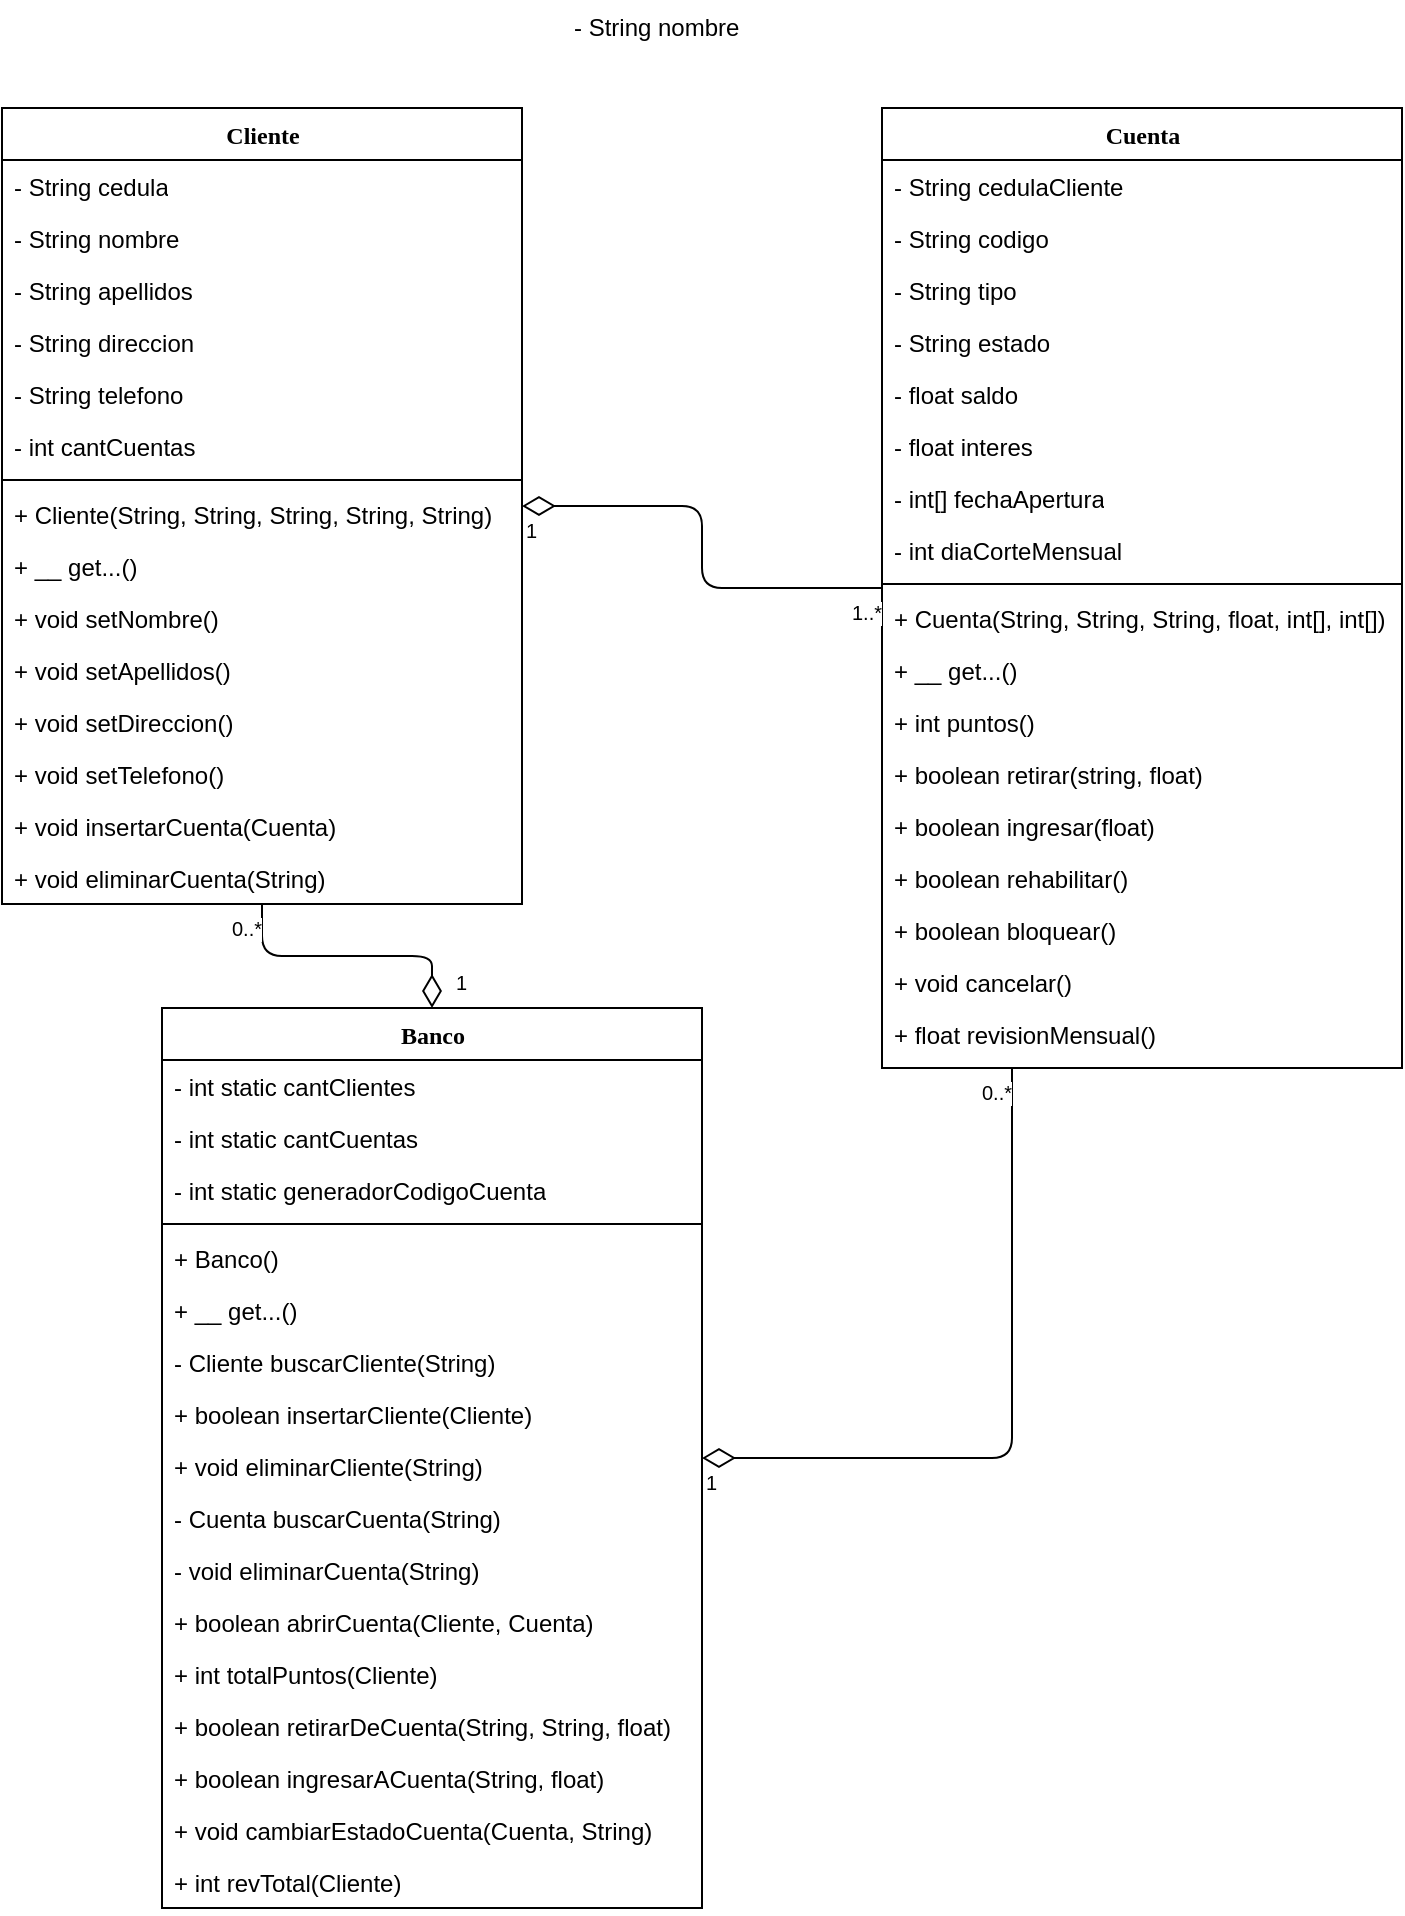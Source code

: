 <mxfile pages="1" version="11.2.4" type="device"><diagram name="Page-1" id="9f46799a-70d6-7492-0946-bef42562c5a5"><mxGraphModel dx="429" dy="827" grid="1" gridSize="10" guides="1" tooltips="1" connect="1" arrows="1" fold="1" page="1" pageScale="1" pageWidth="1100" pageHeight="850" background="#ffffff" math="0" shadow="0"><root><mxCell id="0"/><mxCell id="1" parent="0"/><mxCell id="78961159f06e98e8-17" value="Cliente&lt;br&gt;" style="swimlane;html=1;fontStyle=1;align=center;verticalAlign=top;childLayout=stackLayout;horizontal=1;startSize=26;horizontalStack=0;resizeParent=1;resizeLast=0;collapsible=1;marginBottom=0;swimlaneFillColor=#ffffff;rounded=0;shadow=0;comic=0;labelBackgroundColor=none;strokeColor=#000000;strokeWidth=1;fillColor=none;fontFamily=Verdana;fontSize=12;fontColor=#000000;" parent="1" vertex="1"><mxGeometry x="140" y="84" width="260" height="398" as="geometry"><mxRectangle x="480" y="70.5" width="70" height="26" as="alternateBounds"/></mxGeometry></mxCell><mxCell id="78961159f06e98e8-21" value="- String cedula" style="text;html=1;strokeColor=none;fillColor=none;align=left;verticalAlign=top;spacingLeft=4;spacingRight=4;whiteSpace=wrap;overflow=hidden;rotatable=0;points=[[0,0.5],[1,0.5]];portConstraint=eastwest;" parent="78961159f06e98e8-17" vertex="1"><mxGeometry y="26" width="260" height="26" as="geometry"/></mxCell><mxCell id="WXeB4Uw4IoLeHOZF_pMm-1" value="- String nombre" style="text;html=1;strokeColor=none;fillColor=none;align=left;verticalAlign=top;spacingLeft=4;spacingRight=4;whiteSpace=wrap;overflow=hidden;rotatable=0;points=[[0,0.5],[1,0.5]];portConstraint=eastwest;" parent="78961159f06e98e8-17" vertex="1"><mxGeometry y="52" width="260" height="26" as="geometry"/></mxCell><mxCell id="78961159f06e98e8-24" value="- String apellidos" style="text;html=1;strokeColor=none;fillColor=none;align=left;verticalAlign=top;spacingLeft=4;spacingRight=4;whiteSpace=wrap;overflow=hidden;rotatable=0;points=[[0,0.5],[1,0.5]];portConstraint=eastwest;" parent="78961159f06e98e8-17" vertex="1"><mxGeometry y="78" width="260" height="26" as="geometry"/></mxCell><mxCell id="WXeB4Uw4IoLeHOZF_pMm-3" value="- String direccion" style="text;html=1;strokeColor=none;fillColor=none;align=left;verticalAlign=top;spacingLeft=4;spacingRight=4;whiteSpace=wrap;overflow=hidden;rotatable=0;points=[[0,0.5],[1,0.5]];portConstraint=eastwest;" parent="78961159f06e98e8-17" vertex="1"><mxGeometry y="104" width="260" height="26" as="geometry"/></mxCell><mxCell id="WXeB4Uw4IoLeHOZF_pMm-4" value="- String telefono" style="text;html=1;strokeColor=none;fillColor=none;align=left;verticalAlign=top;spacingLeft=4;spacingRight=4;whiteSpace=wrap;overflow=hidden;rotatable=0;points=[[0,0.5],[1,0.5]];portConstraint=eastwest;" parent="78961159f06e98e8-17" vertex="1"><mxGeometry y="130" width="260" height="26" as="geometry"/></mxCell><mxCell id="WXeB4Uw4IoLeHOZF_pMm-57" value="- int cantCuentas" style="text;html=1;strokeColor=none;fillColor=none;align=left;verticalAlign=top;spacingLeft=4;spacingRight=4;whiteSpace=wrap;overflow=hidden;rotatable=0;points=[[0,0.5],[1,0.5]];portConstraint=eastwest;" parent="78961159f06e98e8-17" vertex="1"><mxGeometry y="156" width="260" height="26" as="geometry"/></mxCell><mxCell id="78961159f06e98e8-19" value="" style="line;html=1;strokeWidth=1;fillColor=none;align=left;verticalAlign=middle;spacingTop=-1;spacingLeft=3;spacingRight=3;rotatable=0;labelPosition=right;points=[];portConstraint=eastwest;" parent="78961159f06e98e8-17" vertex="1"><mxGeometry y="182" width="260" height="8" as="geometry"/></mxCell><mxCell id="WXeB4Uw4IoLeHOZF_pMm-47" value="+ Cliente(String, String, String, String, String)" style="text;html=1;strokeColor=none;fillColor=none;align=left;verticalAlign=top;spacingLeft=4;spacingRight=4;whiteSpace=wrap;overflow=hidden;rotatable=0;points=[[0,0.5],[1,0.5]];portConstraint=eastwest;" parent="78961159f06e98e8-17" vertex="1"><mxGeometry y="190" width="260" height="26" as="geometry"/></mxCell><mxCell id="78961159f06e98e8-27" value="+ __ get...()" style="text;html=1;strokeColor=none;fillColor=none;align=left;verticalAlign=top;spacingLeft=4;spacingRight=4;whiteSpace=wrap;overflow=hidden;rotatable=0;points=[[0,0.5],[1,0.5]];portConstraint=eastwest;" parent="78961159f06e98e8-17" vertex="1"><mxGeometry y="216" width="260" height="26" as="geometry"/></mxCell><mxCell id="WXeB4Uw4IoLeHOZF_pMm-74" value="+ void setNombre()" style="text;html=1;strokeColor=none;fillColor=none;align=left;verticalAlign=top;spacingLeft=4;spacingRight=4;whiteSpace=wrap;overflow=hidden;rotatable=0;points=[[0,0.5],[1,0.5]];portConstraint=eastwest;" parent="78961159f06e98e8-17" vertex="1"><mxGeometry y="242" width="260" height="26" as="geometry"/></mxCell><mxCell id="WXeB4Uw4IoLeHOZF_pMm-75" value="+ void setApellidos()" style="text;html=1;strokeColor=none;fillColor=none;align=left;verticalAlign=top;spacingLeft=4;spacingRight=4;whiteSpace=wrap;overflow=hidden;rotatable=0;points=[[0,0.5],[1,0.5]];portConstraint=eastwest;" parent="78961159f06e98e8-17" vertex="1"><mxGeometry y="268" width="260" height="26" as="geometry"/></mxCell><mxCell id="WXeB4Uw4IoLeHOZF_pMm-71" value="+ void setDireccion()" style="text;html=1;strokeColor=none;fillColor=none;align=left;verticalAlign=top;spacingLeft=4;spacingRight=4;whiteSpace=wrap;overflow=hidden;rotatable=0;points=[[0,0.5],[1,0.5]];portConstraint=eastwest;" parent="78961159f06e98e8-17" vertex="1"><mxGeometry y="294" width="260" height="26" as="geometry"/></mxCell><mxCell id="WXeB4Uw4IoLeHOZF_pMm-72" value="+ void setTelefono()" style="text;html=1;strokeColor=none;fillColor=none;align=left;verticalAlign=top;spacingLeft=4;spacingRight=4;whiteSpace=wrap;overflow=hidden;rotatable=0;points=[[0,0.5],[1,0.5]];portConstraint=eastwest;" parent="78961159f06e98e8-17" vertex="1"><mxGeometry y="320" width="260" height="26" as="geometry"/></mxCell><mxCell id="WXeB4Uw4IoLeHOZF_pMm-79" value="+ void insertarCuenta(Cuenta)" style="text;html=1;strokeColor=none;fillColor=none;align=left;verticalAlign=top;spacingLeft=4;spacingRight=4;whiteSpace=wrap;overflow=hidden;rotatable=0;points=[[0,0.5],[1,0.5]];portConstraint=eastwest;" parent="78961159f06e98e8-17" vertex="1"><mxGeometry y="346" width="260" height="26" as="geometry"/></mxCell><mxCell id="WXeB4Uw4IoLeHOZF_pMm-81" value="+ void eliminarCuenta(String)" style="text;html=1;strokeColor=none;fillColor=none;align=left;verticalAlign=top;spacingLeft=4;spacingRight=4;whiteSpace=wrap;overflow=hidden;rotatable=0;points=[[0,0.5],[1,0.5]];portConstraint=eastwest;" parent="78961159f06e98e8-17" vertex="1"><mxGeometry y="372" width="260" height="26" as="geometry"/></mxCell><mxCell id="WXeB4Uw4IoLeHOZF_pMm-2" value="- String nombre" style="text;html=1;strokeColor=none;fillColor=none;align=left;verticalAlign=top;spacingLeft=4;spacingRight=4;whiteSpace=wrap;overflow=hidden;rotatable=0;points=[[0,0.5],[1,0.5]];portConstraint=eastwest;" parent="1" vertex="1"><mxGeometry x="420" y="30" width="160" height="26" as="geometry"/></mxCell><mxCell id="WXeB4Uw4IoLeHOZF_pMm-5" value="Cuenta" style="swimlane;html=1;fontStyle=1;align=center;verticalAlign=top;childLayout=stackLayout;horizontal=1;startSize=26;horizontalStack=0;resizeParent=1;resizeLast=0;collapsible=1;marginBottom=0;swimlaneFillColor=#ffffff;rounded=0;shadow=0;comic=0;labelBackgroundColor=none;strokeColor=#000000;strokeWidth=1;fillColor=none;fontFamily=Verdana;fontSize=12;fontColor=#000000;" parent="1" vertex="1"><mxGeometry x="580" y="84" width="260" height="480" as="geometry"><mxRectangle x="480" y="70.5" width="70" height="26" as="alternateBounds"/></mxGeometry></mxCell><mxCell id="WXeB4Uw4IoLeHOZF_pMm-80" value="- String cedulaCliente" style="text;html=1;strokeColor=none;fillColor=none;align=left;verticalAlign=top;spacingLeft=4;spacingRight=4;whiteSpace=wrap;overflow=hidden;rotatable=0;points=[[0,0.5],[1,0.5]];portConstraint=eastwest;" parent="WXeB4Uw4IoLeHOZF_pMm-5" vertex="1"><mxGeometry y="26" width="260" height="26" as="geometry"/></mxCell><mxCell id="WXeB4Uw4IoLeHOZF_pMm-7" value="- String codigo" style="text;html=1;strokeColor=none;fillColor=none;align=left;verticalAlign=top;spacingLeft=4;spacingRight=4;whiteSpace=wrap;overflow=hidden;rotatable=0;points=[[0,0.5],[1,0.5]];portConstraint=eastwest;" parent="WXeB4Uw4IoLeHOZF_pMm-5" vertex="1"><mxGeometry y="52" width="260" height="26" as="geometry"/></mxCell><mxCell id="WXeB4Uw4IoLeHOZF_pMm-6" value="- String tipo" style="text;html=1;strokeColor=none;fillColor=none;align=left;verticalAlign=top;spacingLeft=4;spacingRight=4;whiteSpace=wrap;overflow=hidden;rotatable=0;points=[[0,0.5],[1,0.5]];portConstraint=eastwest;" parent="WXeB4Uw4IoLeHOZF_pMm-5" vertex="1"><mxGeometry y="78" width="260" height="26" as="geometry"/></mxCell><mxCell id="WXeB4Uw4IoLeHOZF_pMm-13" value="- String estado" style="text;html=1;strokeColor=none;fillColor=none;align=left;verticalAlign=top;spacingLeft=4;spacingRight=4;whiteSpace=wrap;overflow=hidden;rotatable=0;points=[[0,0.5],[1,0.5]];portConstraint=eastwest;" parent="WXeB4Uw4IoLeHOZF_pMm-5" vertex="1"><mxGeometry y="104" width="260" height="26" as="geometry"/></mxCell><mxCell id="WXeB4Uw4IoLeHOZF_pMm-8" value="- float saldo" style="text;html=1;strokeColor=none;fillColor=none;align=left;verticalAlign=top;spacingLeft=4;spacingRight=4;whiteSpace=wrap;overflow=hidden;rotatable=0;points=[[0,0.5],[1,0.5]];portConstraint=eastwest;" parent="WXeB4Uw4IoLeHOZF_pMm-5" vertex="1"><mxGeometry y="130" width="260" height="26" as="geometry"/></mxCell><mxCell id="WXeB4Uw4IoLeHOZF_pMm-21" value="- float interes" style="text;html=1;strokeColor=none;fillColor=none;align=left;verticalAlign=top;spacingLeft=4;spacingRight=4;whiteSpace=wrap;overflow=hidden;rotatable=0;points=[[0,0.5],[1,0.5]];portConstraint=eastwest;" parent="WXeB4Uw4IoLeHOZF_pMm-5" vertex="1"><mxGeometry y="156" width="260" height="26" as="geometry"/></mxCell><mxCell id="WXeB4Uw4IoLeHOZF_pMm-14" value="- int[] fechaApertura" style="text;html=1;strokeColor=none;fillColor=none;align=left;verticalAlign=top;spacingLeft=4;spacingRight=4;whiteSpace=wrap;overflow=hidden;rotatable=0;points=[[0,0.5],[1,0.5]];portConstraint=eastwest;" parent="WXeB4Uw4IoLeHOZF_pMm-5" vertex="1"><mxGeometry y="182" width="260" height="26" as="geometry"/></mxCell><mxCell id="WXeB4Uw4IoLeHOZF_pMm-15" value="- int diaCorteMensual" style="text;html=1;strokeColor=none;fillColor=none;align=left;verticalAlign=top;spacingLeft=4;spacingRight=4;whiteSpace=wrap;overflow=hidden;rotatable=0;points=[[0,0.5],[1,0.5]];portConstraint=eastwest;" parent="WXeB4Uw4IoLeHOZF_pMm-5" vertex="1"><mxGeometry y="208" width="260" height="26" as="geometry"/></mxCell><mxCell id="WXeB4Uw4IoLeHOZF_pMm-11" value="" style="line;html=1;strokeWidth=1;fillColor=none;align=left;verticalAlign=middle;spacingTop=-1;spacingLeft=3;spacingRight=3;rotatable=0;labelPosition=right;points=[];portConstraint=eastwest;" parent="WXeB4Uw4IoLeHOZF_pMm-5" vertex="1"><mxGeometry y="234" width="260" height="8" as="geometry"/></mxCell><mxCell id="WXeB4Uw4IoLeHOZF_pMm-58" value="+ Cuenta(String, String, String, float, int[], int[])" style="text;html=1;strokeColor=none;fillColor=none;align=left;verticalAlign=top;spacingLeft=4;spacingRight=4;whiteSpace=wrap;overflow=hidden;rotatable=0;points=[[0,0.5],[1,0.5]];portConstraint=eastwest;" parent="WXeB4Uw4IoLeHOZF_pMm-5" vertex="1"><mxGeometry y="242" width="260" height="26" as="geometry"/></mxCell><mxCell id="WXeB4Uw4IoLeHOZF_pMm-34" value="+ __ get...()" style="text;html=1;strokeColor=none;fillColor=none;align=left;verticalAlign=top;spacingLeft=4;spacingRight=4;whiteSpace=wrap;overflow=hidden;rotatable=0;points=[[0,0.5],[1,0.5]];portConstraint=eastwest;" parent="WXeB4Uw4IoLeHOZF_pMm-5" vertex="1"><mxGeometry y="268" width="260" height="26" as="geometry"/></mxCell><mxCell id="WXeB4Uw4IoLeHOZF_pMm-52" value="+ int puntos()" style="text;html=1;strokeColor=none;fillColor=none;align=left;verticalAlign=top;spacingLeft=4;spacingRight=4;whiteSpace=wrap;overflow=hidden;rotatable=0;points=[[0,0.5],[1,0.5]];portConstraint=eastwest;" parent="WXeB4Uw4IoLeHOZF_pMm-5" vertex="1"><mxGeometry y="294" width="260" height="26" as="geometry"/></mxCell><mxCell id="WXeB4Uw4IoLeHOZF_pMm-63" value="+ boolean retirar(string, float)" style="text;html=1;strokeColor=none;fillColor=none;align=left;verticalAlign=top;spacingLeft=4;spacingRight=4;whiteSpace=wrap;overflow=hidden;rotatable=0;points=[[0,0.5],[1,0.5]];portConstraint=eastwest;" parent="WXeB4Uw4IoLeHOZF_pMm-5" vertex="1"><mxGeometry y="320" width="260" height="26" as="geometry"/></mxCell><mxCell id="WXeB4Uw4IoLeHOZF_pMm-64" value="+ boolean ingresar(float)" style="text;html=1;strokeColor=none;fillColor=none;align=left;verticalAlign=top;spacingLeft=4;spacingRight=4;whiteSpace=wrap;overflow=hidden;rotatable=0;points=[[0,0.5],[1,0.5]];portConstraint=eastwest;" parent="WXeB4Uw4IoLeHOZF_pMm-5" vertex="1"><mxGeometry y="346" width="260" height="26" as="geometry"/></mxCell><mxCell id="z8teenb3XJGELPz-iR0r-3" value="+ boolean rehabilitar()" style="text;html=1;strokeColor=none;fillColor=none;align=left;verticalAlign=top;spacingLeft=4;spacingRight=4;whiteSpace=wrap;overflow=hidden;rotatable=0;points=[[0,0.5],[1,0.5]];portConstraint=eastwest;" vertex="1" parent="WXeB4Uw4IoLeHOZF_pMm-5"><mxGeometry y="372" width="260" height="26" as="geometry"/></mxCell><mxCell id="WXeB4Uw4IoLeHOZF_pMm-70" value="+ boolean bloquear()" style="text;html=1;strokeColor=none;fillColor=none;align=left;verticalAlign=top;spacingLeft=4;spacingRight=4;whiteSpace=wrap;overflow=hidden;rotatable=0;points=[[0,0.5],[1,0.5]];portConstraint=eastwest;" parent="WXeB4Uw4IoLeHOZF_pMm-5" vertex="1"><mxGeometry y="398" width="260" height="26" as="geometry"/></mxCell><mxCell id="WXeB4Uw4IoLeHOZF_pMm-68" value="+ void cancelar()" style="text;html=1;strokeColor=none;fillColor=none;align=left;verticalAlign=top;spacingLeft=4;spacingRight=4;whiteSpace=wrap;overflow=hidden;rotatable=0;points=[[0,0.5],[1,0.5]];portConstraint=eastwest;" parent="WXeB4Uw4IoLeHOZF_pMm-5" vertex="1"><mxGeometry y="424" width="260" height="26" as="geometry"/></mxCell><mxCell id="WXeB4Uw4IoLeHOZF_pMm-84" value="+ float revisionMensual()" style="text;html=1;strokeColor=none;fillColor=none;align=left;verticalAlign=top;spacingLeft=4;spacingRight=4;whiteSpace=wrap;overflow=hidden;rotatable=0;points=[[0,0.5],[1,0.5]];portConstraint=eastwest;" parent="WXeB4Uw4IoLeHOZF_pMm-5" vertex="1"><mxGeometry y="450" width="260" height="26" as="geometry"/></mxCell><mxCell id="WXeB4Uw4IoLeHOZF_pMm-24" value="Banco" style="swimlane;html=1;fontStyle=1;align=center;verticalAlign=top;childLayout=stackLayout;horizontal=1;startSize=26;horizontalStack=0;resizeParent=1;resizeLast=0;collapsible=1;marginBottom=0;swimlaneFillColor=#ffffff;rounded=0;shadow=0;comic=0;labelBackgroundColor=none;strokeColor=#000000;strokeWidth=1;fillColor=none;fontFamily=Verdana;fontSize=12;fontColor=#000000;" parent="1" vertex="1"><mxGeometry x="220" y="534" width="270" height="450" as="geometry"><mxRectangle x="480" y="70.5" width="70" height="26" as="alternateBounds"/></mxGeometry></mxCell><mxCell id="WXeB4Uw4IoLeHOZF_pMm-35" value="- int static cantClientes&lt;span style=&quot;font-family: &amp;#34;helvetica&amp;#34; , &amp;#34;arial&amp;#34; , sans-serif ; font-size: 0px ; white-space: nowrap&quot;&gt;%3CmxGraphModel%3E%3Croot%3E%3CmxCell%20id%3D%220%22%2F%3E%3CmxCell%20id%3D%221%22%20parent%3D%220%22%2F%3E%3CmxCell%20id%3D%222%22%20value%3D%22%2B%20void%20get...()%22%20style%3D%22text%3Bhtml%3D1%3BstrokeColor%3Dnone%3BfillColor%3Dnone%3Balign%3Dleft%3BverticalAlign%3Dtop%3BspacingLeft%3D4%3BspacingRight%3D4%3BwhiteSpace%3Dwrap%3Boverflow%3Dhidden%3Brotatable%3D0%3Bpoints%3D%5B%5B0%2C0.5%5D%2C%5B1%2C0.5%5D%5D%3BportConstraint%3Deastwest%3B%22%20vertex%3D%221%22%20parent%3D%221%22%3E%3CmxGeometry%20x%3D%22170%22%20y%3D%22248%22%20width%3D%22230%22%20height%3D%2226%22%20as%3D%22geometry%22%2F%3E%3C%2FmxCell%3E%3C%2Froot%3E%3C%2FmxGraphModel%3E&lt;/span&gt;" style="text;html=1;strokeColor=none;fillColor=none;align=left;verticalAlign=top;spacingLeft=4;spacingRight=4;whiteSpace=wrap;overflow=hidden;rotatable=0;points=[[0,0.5],[1,0.5]];portConstraint=eastwest;" parent="WXeB4Uw4IoLeHOZF_pMm-24" vertex="1"><mxGeometry y="26" width="270" height="26" as="geometry"/></mxCell><mxCell id="WXeB4Uw4IoLeHOZF_pMm-50" value="- int static cantCuentas&lt;span style=&quot;font-family: &amp;#34;helvetica&amp;#34; , &amp;#34;arial&amp;#34; , sans-serif ; font-size: 0px ; white-space: nowrap&quot;&gt;CmxGraphModel%3E%3Croot%3E%3CmxCell%20id%3D%220%22%2F%3E%3CmxCell%20id%3D%221%22%20parent%3D%220%22%2F%3E%3CmxCell%20id%3D%222%22%20value%3D%22%2B%20void%20get...()%22%20style%3D%22text%3Bhtml%3D1%3BstrokeColor%3Dnone%3BfillColor%3Dnone%3Balign%3Dleft%3BverticalAlign%3Dtop%3BspacingLeft%3D4%3BspacingRight%3D4%3BwhiteSpace%3Dwrap%3Boverflow%3Dhidden%3Brotatable%3D0%3Bpoints%3D%5B%5B0%2C0.5%5D%2C%5B1%2C0.5%5D%5D%3BportConstraint%3Deastwest%3B%22%20vertex%3D%221%22%20parent%3D%221%22%3E%3CmxGeometry%20x%3D%22170%22%20y%3D%22248%22%20width%3D%22230%22%20height%3D%2226%22%20as%3D%22geometry%22%2F%3E%3C%2FmxCell%3E%3C%2Froot%3E%3C%2FmxGraphModel&lt;/span&gt;" style="text;html=1;strokeColor=none;fillColor=none;align=left;verticalAlign=top;spacingLeft=4;spacingRight=4;whiteSpace=wrap;overflow=hidden;rotatable=0;points=[[0,0.5],[1,0.5]];portConstraint=eastwest;" parent="WXeB4Uw4IoLeHOZF_pMm-24" vertex="1"><mxGeometry y="52" width="270" height="26" as="geometry"/></mxCell><mxCell id="WXeB4Uw4IoLeHOZF_pMm-59" value="- int static generadorCodigoCuenta&lt;span style=&quot;font-family: &amp;#34;helvetica&amp;#34; , &amp;#34;arial&amp;#34; , sans-serif ; font-size: 0px ; white-space: nowrap&quot;&gt;%3E%3Croot%3E%3CmxCell%20id%3D%220%22%2F%3E%3CmxCell%20id%3D%221%22%20parent%3D%220%22%2F%3E%3CmxCell%20id%3D%222%22%20value%3D%22%2B%20void%20get...()%22%20style%3D%22text%3Bhtml%3D1%3BstrokeColor%3Dnone%3BfillColor%3Dnone%3Balign%3Dleft%3BverticalAlign%3Dtop%3BspacingLeft%3D4%3BspacingRight%3D4%3BwhiteSpace%3Dwrap%3Boverflow%3Dhidden%3Brotatable%3D0%3Bpoints%3D%5B%5B0%2C0.5%5D%2C%5B1%2C0.5%5D%5D%3BportConstraint%3Deastwest%3B%22%20vertex%3D%221%22%20parent%3D%221%22%3E%3CmxGeometry%20x%3D%22170%22%20y%3D%22248%22%20width%3D%22230%22%20height%3D%2226%22%20as%3D%22geometry%22%2F%3E%3C%2FmxCell%3E%3C%2Froot%3E%3C%2FmxGraphMode&lt;/span&gt;" style="text;html=1;strokeColor=none;fillColor=none;align=left;verticalAlign=top;spacingLeft=4;spacingRight=4;whiteSpace=wrap;overflow=hidden;rotatable=0;points=[[0,0.5],[1,0.5]];portConstraint=eastwest;" parent="WXeB4Uw4IoLeHOZF_pMm-24" vertex="1"><mxGeometry y="78" width="270" height="26" as="geometry"/></mxCell><mxCell id="WXeB4Uw4IoLeHOZF_pMm-30" value="" style="line;html=1;strokeWidth=1;fillColor=none;align=left;verticalAlign=middle;spacingTop=-1;spacingLeft=3;spacingRight=3;rotatable=0;labelPosition=right;points=[];portConstraint=eastwest;" parent="WXeB4Uw4IoLeHOZF_pMm-24" vertex="1"><mxGeometry y="104" width="270" height="8" as="geometry"/></mxCell><mxCell id="WXeB4Uw4IoLeHOZF_pMm-76" value="+ Banco()" style="text;html=1;strokeColor=none;fillColor=none;align=left;verticalAlign=top;spacingLeft=4;spacingRight=4;whiteSpace=wrap;overflow=hidden;rotatable=0;points=[[0,0.5],[1,0.5]];portConstraint=eastwest;" parent="WXeB4Uw4IoLeHOZF_pMm-24" vertex="1"><mxGeometry y="112" width="270" height="26" as="geometry"/></mxCell><mxCell id="WXeB4Uw4IoLeHOZF_pMm-85" value="+ __ get...()" style="text;html=1;strokeColor=none;fillColor=none;align=left;verticalAlign=top;spacingLeft=4;spacingRight=4;whiteSpace=wrap;overflow=hidden;rotatable=0;points=[[0,0.5],[1,0.5]];portConstraint=eastwest;" parent="WXeB4Uw4IoLeHOZF_pMm-24" vertex="1"><mxGeometry y="138" width="270" height="26" as="geometry"/></mxCell><mxCell id="WXeB4Uw4IoLeHOZF_pMm-61" value="- Cliente buscarCliente(String)" style="text;html=1;strokeColor=none;fillColor=none;align=left;verticalAlign=top;spacingLeft=4;spacingRight=4;whiteSpace=wrap;overflow=hidden;rotatable=0;points=[[0,0.5],[1,0.5]];portConstraint=eastwest;" parent="WXeB4Uw4IoLeHOZF_pMm-24" vertex="1"><mxGeometry y="164" width="270" height="26" as="geometry"/></mxCell><mxCell id="WXeB4Uw4IoLeHOZF_pMm-31" value="+ boolean insertarCliente(Cliente)" style="text;html=1;strokeColor=none;fillColor=none;align=left;verticalAlign=top;spacingLeft=4;spacingRight=4;whiteSpace=wrap;overflow=hidden;rotatable=0;points=[[0,0.5],[1,0.5]];portConstraint=eastwest;" parent="WXeB4Uw4IoLeHOZF_pMm-24" vertex="1"><mxGeometry y="190" width="270" height="26" as="geometry"/></mxCell><mxCell id="WXeB4Uw4IoLeHOZF_pMm-55" value="+ void eliminarCliente(String)" style="text;html=1;strokeColor=none;fillColor=none;align=left;verticalAlign=top;spacingLeft=4;spacingRight=4;whiteSpace=wrap;overflow=hidden;rotatable=0;points=[[0,0.5],[1,0.5]];portConstraint=eastwest;" parent="WXeB4Uw4IoLeHOZF_pMm-24" vertex="1"><mxGeometry y="216" width="270" height="26" as="geometry"/></mxCell><mxCell id="WXeB4Uw4IoLeHOZF_pMm-83" value="- Cuenta buscarCuenta(String)" style="text;html=1;strokeColor=none;fillColor=none;align=left;verticalAlign=top;spacingLeft=4;spacingRight=4;whiteSpace=wrap;overflow=hidden;rotatable=0;points=[[0,0.5],[1,0.5]];portConstraint=eastwest;" parent="WXeB4Uw4IoLeHOZF_pMm-24" vertex="1"><mxGeometry y="242" width="270" height="26" as="geometry"/></mxCell><mxCell id="pAJbtAgoV9Vq8q5b9w_g-10" value="- void eliminarCuenta(String)" style="text;html=1;strokeColor=none;fillColor=none;align=left;verticalAlign=top;spacingLeft=4;spacingRight=4;whiteSpace=wrap;overflow=hidden;rotatable=0;points=[[0,0.5],[1,0.5]];portConstraint=eastwest;" parent="WXeB4Uw4IoLeHOZF_pMm-24" vertex="1"><mxGeometry y="268" width="270" height="26" as="geometry"/></mxCell><mxCell id="WXeB4Uw4IoLeHOZF_pMm-48" value="+ boolean abrirCuenta(Cliente, Cuenta)" style="text;html=1;strokeColor=none;fillColor=none;align=left;verticalAlign=top;spacingLeft=4;spacingRight=4;whiteSpace=wrap;overflow=hidden;rotatable=0;points=[[0,0.5],[1,0.5]];portConstraint=eastwest;" parent="WXeB4Uw4IoLeHOZF_pMm-24" vertex="1"><mxGeometry y="294" width="270" height="26" as="geometry"/></mxCell><mxCell id="WXeB4Uw4IoLeHOZF_pMm-60" value="+ int totalPuntos(Cliente)" style="text;html=1;strokeColor=none;fillColor=none;align=left;verticalAlign=top;spacingLeft=4;spacingRight=4;whiteSpace=wrap;overflow=hidden;rotatable=0;points=[[0,0.5],[1,0.5]];portConstraint=eastwest;" parent="WXeB4Uw4IoLeHOZF_pMm-24" vertex="1"><mxGeometry y="320" width="270" height="26" as="geometry"/></mxCell><mxCell id="WXeB4Uw4IoLeHOZF_pMm-65" value="+ boolean retirarDeCuenta(String, String, float)" style="text;html=1;strokeColor=none;fillColor=none;align=left;verticalAlign=top;spacingLeft=4;spacingRight=4;whiteSpace=wrap;overflow=hidden;rotatable=0;points=[[0,0.5],[1,0.5]];portConstraint=eastwest;" parent="WXeB4Uw4IoLeHOZF_pMm-24" vertex="1"><mxGeometry y="346" width="270" height="26" as="geometry"/></mxCell><mxCell id="WXeB4Uw4IoLeHOZF_pMm-67" value="+ boolean ingresarACuenta(String, float)" style="text;html=1;strokeColor=none;fillColor=none;align=left;verticalAlign=top;spacingLeft=4;spacingRight=4;whiteSpace=wrap;overflow=hidden;rotatable=0;points=[[0,0.5],[1,0.5]];portConstraint=eastwest;" parent="WXeB4Uw4IoLeHOZF_pMm-24" vertex="1"><mxGeometry y="372" width="270" height="26" as="geometry"/></mxCell><mxCell id="WXeB4Uw4IoLeHOZF_pMm-78" value="+ void cambiarEstadoCuenta(Cuenta, String)" style="text;html=1;strokeColor=none;fillColor=none;align=left;verticalAlign=top;spacingLeft=4;spacingRight=4;whiteSpace=wrap;overflow=hidden;rotatable=0;points=[[0,0.5],[1,0.5]];portConstraint=eastwest;" parent="WXeB4Uw4IoLeHOZF_pMm-24" vertex="1"><mxGeometry y="398" width="270" height="26" as="geometry"/></mxCell><mxCell id="WXeB4Uw4IoLeHOZF_pMm-77" value="+ int revTotal(Cliente)" style="text;html=1;strokeColor=none;fillColor=none;align=left;verticalAlign=top;spacingLeft=4;spacingRight=4;whiteSpace=wrap;overflow=hidden;rotatable=0;points=[[0,0.5],[1,0.5]];portConstraint=eastwest;" parent="WXeB4Uw4IoLeHOZF_pMm-24" vertex="1"><mxGeometry y="424" width="270" height="26" as="geometry"/></mxCell><mxCell id="WXeB4Uw4IoLeHOZF_pMm-38" value="" style="endArrow=none;html=1;endSize=12;startArrow=diamondThin;startSize=14;startFill=0;edgeStyle=orthogonalEdgeStyle;endFill=0;" parent="1" source="78961159f06e98e8-17" target="WXeB4Uw4IoLeHOZF_pMm-5" edge="1"><mxGeometry relative="1" as="geometry"><mxPoint x="180" y="420" as="sourcePoint"/><mxPoint x="340" y="420" as="targetPoint"/></mxGeometry></mxCell><mxCell id="WXeB4Uw4IoLeHOZF_pMm-39" value="1" style="resizable=0;html=1;align=left;verticalAlign=top;labelBackgroundColor=#ffffff;fontSize=10;" parent="WXeB4Uw4IoLeHOZF_pMm-38" connectable="0" vertex="1"><mxGeometry x="-1" relative="1" as="geometry"/></mxCell><mxCell id="WXeB4Uw4IoLeHOZF_pMm-40" value="1..*" style="resizable=0;html=1;align=right;verticalAlign=top;labelBackgroundColor=#ffffff;fontSize=10;" parent="WXeB4Uw4IoLeHOZF_pMm-38" connectable="0" vertex="1"><mxGeometry x="1" relative="1" as="geometry"/></mxCell><mxCell id="WXeB4Uw4IoLeHOZF_pMm-41" value="" style="endArrow=none;html=1;endSize=12;startArrow=diamondThin;startSize=14;startFill=0;edgeStyle=orthogonalEdgeStyle;endFill=0;entryX=0.25;entryY=1;entryDx=0;entryDy=0;" parent="1" source="WXeB4Uw4IoLeHOZF_pMm-24" target="WXeB4Uw4IoLeHOZF_pMm-5" edge="1"><mxGeometry relative="1" as="geometry"><mxPoint x="660" y="421" as="sourcePoint"/><mxPoint x="870" y="460" as="targetPoint"/></mxGeometry></mxCell><mxCell id="WXeB4Uw4IoLeHOZF_pMm-42" value="1" style="resizable=0;html=1;align=left;verticalAlign=top;labelBackgroundColor=#ffffff;fontSize=10;" parent="WXeB4Uw4IoLeHOZF_pMm-41" connectable="0" vertex="1"><mxGeometry x="-1" relative="1" as="geometry"/></mxCell><mxCell id="WXeB4Uw4IoLeHOZF_pMm-43" value="0..*" style="resizable=0;html=1;align=right;verticalAlign=top;labelBackgroundColor=#ffffff;fontSize=10;" parent="WXeB4Uw4IoLeHOZF_pMm-41" connectable="0" vertex="1"><mxGeometry x="1" relative="1" as="geometry"/></mxCell><mxCell id="WXeB4Uw4IoLeHOZF_pMm-44" value="" style="endArrow=none;html=1;endSize=12;startArrow=diamondThin;startSize=14;startFill=0;edgeStyle=orthogonalEdgeStyle;endFill=0;" parent="1" source="WXeB4Uw4IoLeHOZF_pMm-24" target="78961159f06e98e8-17" edge="1"><mxGeometry relative="1" as="geometry"><mxPoint x="30" y="560" as="sourcePoint"/><mxPoint x="240" y="599" as="targetPoint"/></mxGeometry></mxCell><mxCell id="WXeB4Uw4IoLeHOZF_pMm-45" value="1" style="resizable=0;html=1;align=left;verticalAlign=top;labelBackgroundColor=#ffffff;fontSize=10;" parent="WXeB4Uw4IoLeHOZF_pMm-44" connectable="0" vertex="1"><mxGeometry x="-1" relative="1" as="geometry"><mxPoint x="10" y="-25.5" as="offset"/></mxGeometry></mxCell><mxCell id="WXeB4Uw4IoLeHOZF_pMm-46" value="0..*" style="resizable=0;html=1;align=right;verticalAlign=top;labelBackgroundColor=#ffffff;fontSize=10;" parent="WXeB4Uw4IoLeHOZF_pMm-44" connectable="0" vertex="1"><mxGeometry x="1" relative="1" as="geometry"/></mxCell></root></mxGraphModel></diagram></mxfile>